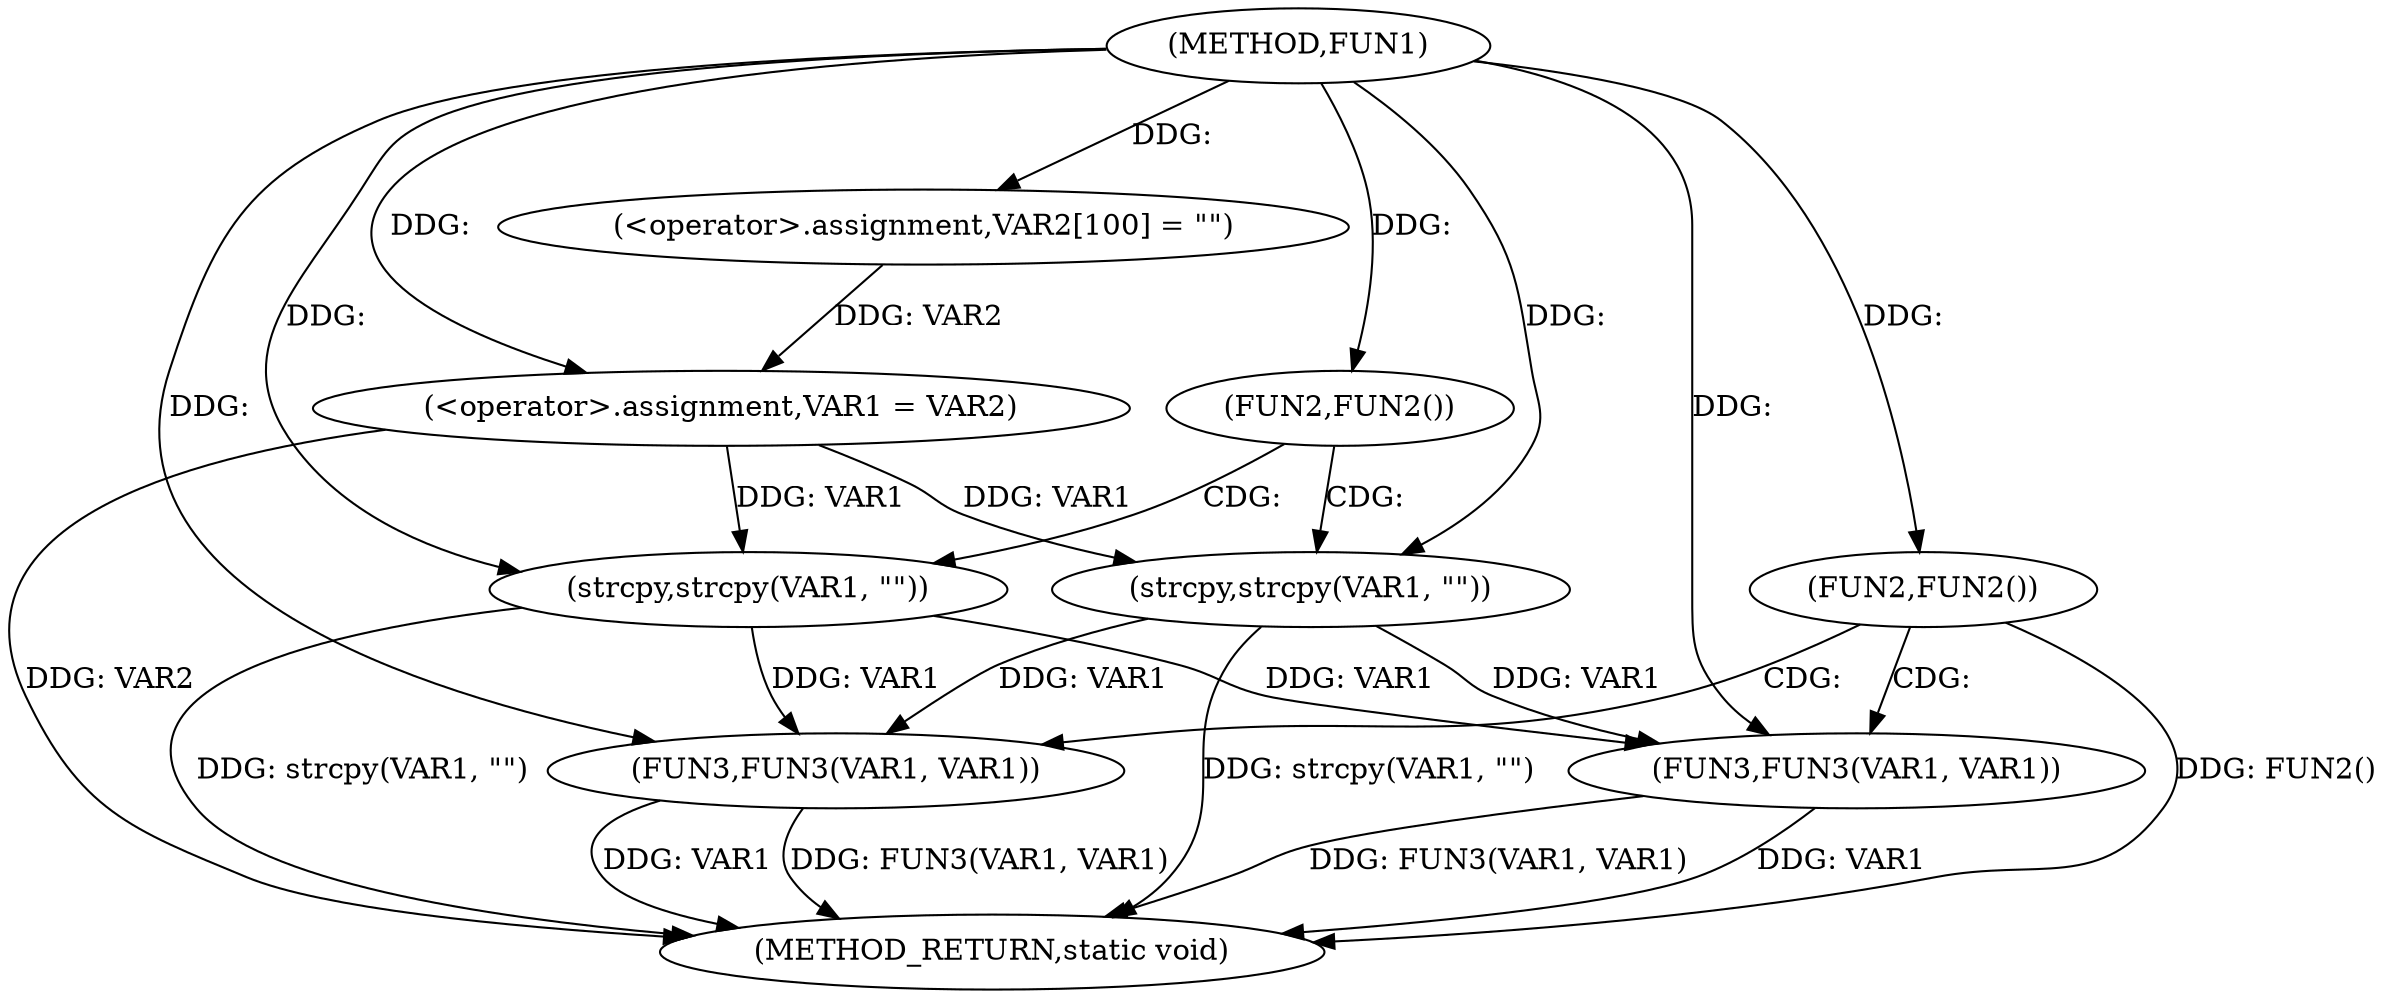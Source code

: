 digraph FUN1 {  
"1000100" [label = "(METHOD,FUN1)" ]
"1000132" [label = "(METHOD_RETURN,static void)" ]
"1000104" [label = "(<operator>.assignment,VAR2[100] = \"\")" ]
"1000107" [label = "(<operator>.assignment,VAR1 = VAR2)" ]
"1000111" [label = "(FUN2,FUN2())" ]
"1000113" [label = "(strcpy,strcpy(VAR1, \"\"))" ]
"1000118" [label = "(strcpy,strcpy(VAR1, \"\"))" ]
"1000122" [label = "(FUN2,FUN2())" ]
"1000124" [label = "(FUN3,FUN3(VAR1, VAR1))" ]
"1000129" [label = "(FUN3,FUN3(VAR1, VAR1))" ]
  "1000124" -> "1000132"  [ label = "DDG: VAR1"] 
  "1000129" -> "1000132"  [ label = "DDG: FUN3(VAR1, VAR1)"] 
  "1000118" -> "1000132"  [ label = "DDG: strcpy(VAR1, \"\")"] 
  "1000113" -> "1000132"  [ label = "DDG: strcpy(VAR1, \"\")"] 
  "1000122" -> "1000132"  [ label = "DDG: FUN2()"] 
  "1000107" -> "1000132"  [ label = "DDG: VAR2"] 
  "1000129" -> "1000132"  [ label = "DDG: VAR1"] 
  "1000124" -> "1000132"  [ label = "DDG: FUN3(VAR1, VAR1)"] 
  "1000100" -> "1000104"  [ label = "DDG: "] 
  "1000104" -> "1000107"  [ label = "DDG: VAR2"] 
  "1000100" -> "1000107"  [ label = "DDG: "] 
  "1000100" -> "1000111"  [ label = "DDG: "] 
  "1000107" -> "1000113"  [ label = "DDG: VAR1"] 
  "1000100" -> "1000113"  [ label = "DDG: "] 
  "1000107" -> "1000118"  [ label = "DDG: VAR1"] 
  "1000100" -> "1000118"  [ label = "DDG: "] 
  "1000100" -> "1000122"  [ label = "DDG: "] 
  "1000113" -> "1000124"  [ label = "DDG: VAR1"] 
  "1000118" -> "1000124"  [ label = "DDG: VAR1"] 
  "1000100" -> "1000124"  [ label = "DDG: "] 
  "1000113" -> "1000129"  [ label = "DDG: VAR1"] 
  "1000118" -> "1000129"  [ label = "DDG: VAR1"] 
  "1000100" -> "1000129"  [ label = "DDG: "] 
  "1000111" -> "1000113"  [ label = "CDG: "] 
  "1000111" -> "1000118"  [ label = "CDG: "] 
  "1000122" -> "1000129"  [ label = "CDG: "] 
  "1000122" -> "1000124"  [ label = "CDG: "] 
}
